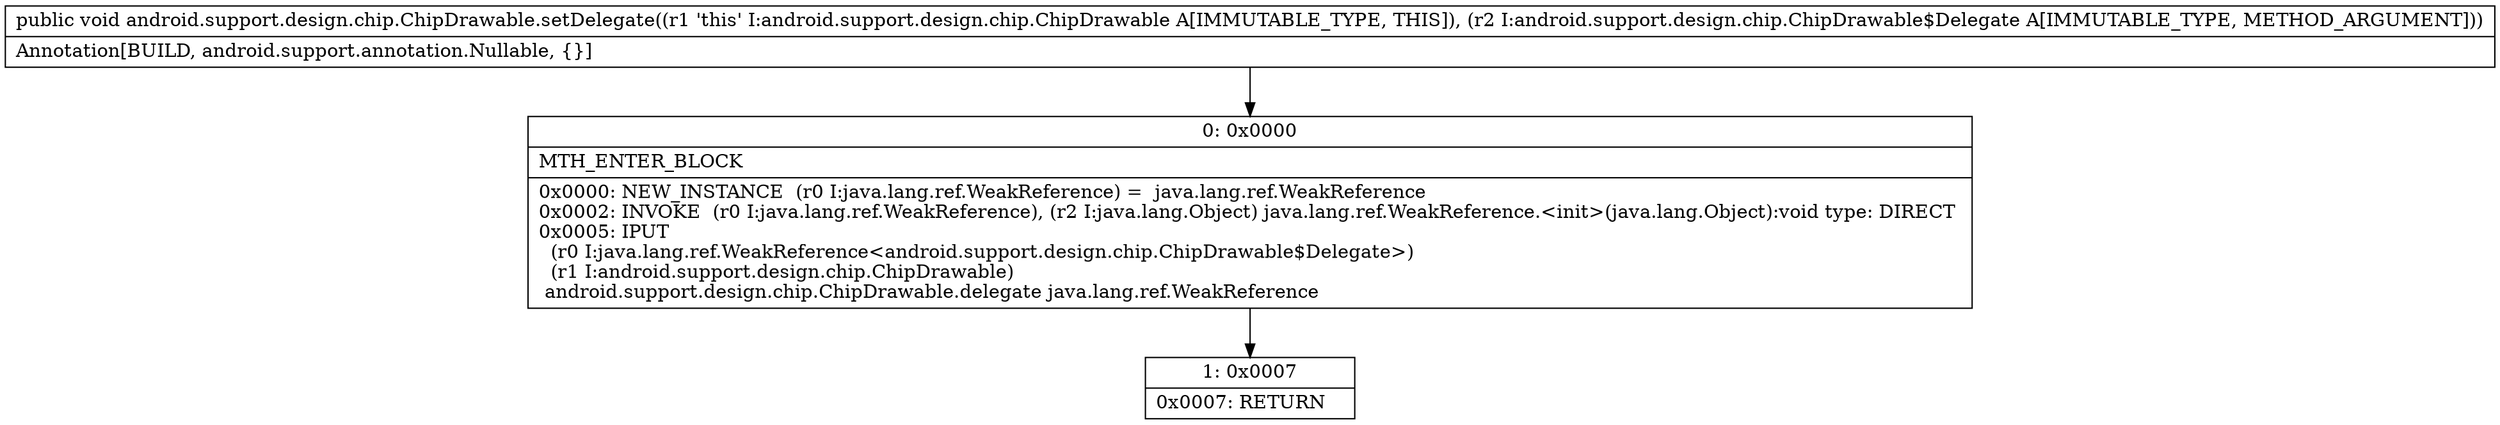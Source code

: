 digraph "CFG forandroid.support.design.chip.ChipDrawable.setDelegate(Landroid\/support\/design\/chip\/ChipDrawable$Delegate;)V" {
Node_0 [shape=record,label="{0\:\ 0x0000|MTH_ENTER_BLOCK\l|0x0000: NEW_INSTANCE  (r0 I:java.lang.ref.WeakReference) =  java.lang.ref.WeakReference \l0x0002: INVOKE  (r0 I:java.lang.ref.WeakReference), (r2 I:java.lang.Object) java.lang.ref.WeakReference.\<init\>(java.lang.Object):void type: DIRECT \l0x0005: IPUT  \l  (r0 I:java.lang.ref.WeakReference\<android.support.design.chip.ChipDrawable$Delegate\>)\l  (r1 I:android.support.design.chip.ChipDrawable)\l android.support.design.chip.ChipDrawable.delegate java.lang.ref.WeakReference \l}"];
Node_1 [shape=record,label="{1\:\ 0x0007|0x0007: RETURN   \l}"];
MethodNode[shape=record,label="{public void android.support.design.chip.ChipDrawable.setDelegate((r1 'this' I:android.support.design.chip.ChipDrawable A[IMMUTABLE_TYPE, THIS]), (r2 I:android.support.design.chip.ChipDrawable$Delegate A[IMMUTABLE_TYPE, METHOD_ARGUMENT]))  | Annotation[BUILD, android.support.annotation.Nullable, \{\}]\l}"];
MethodNode -> Node_0;
Node_0 -> Node_1;
}


